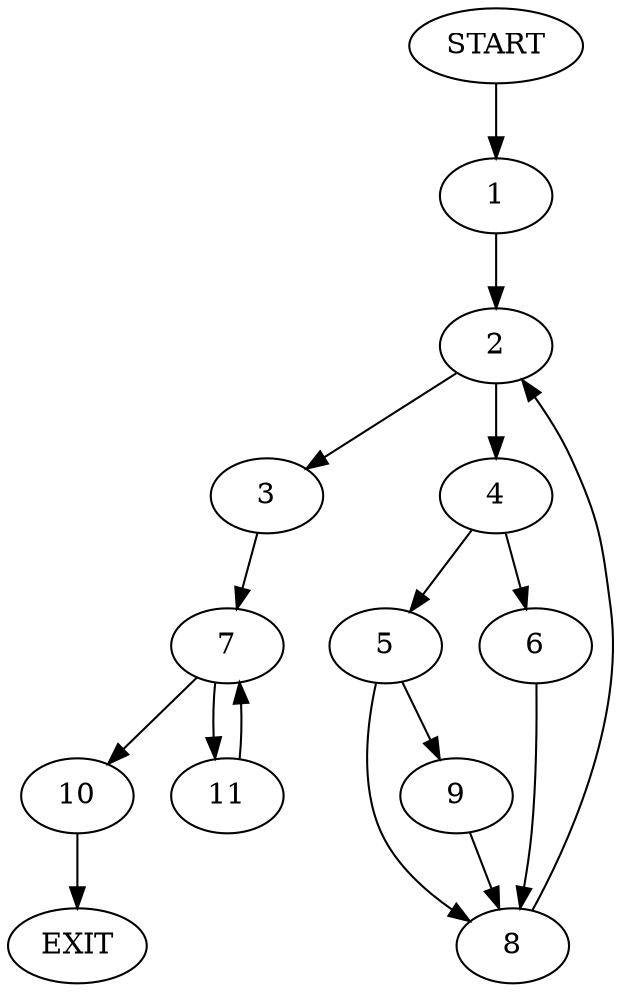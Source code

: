digraph {
0 [label="START"]
12 [label="EXIT"]
0 -> 1
1 -> 2
2 -> 3
2 -> 4
4 -> 5
4 -> 6
3 -> 7
6 -> 8
5 -> 9
5 -> 8
8 -> 2
9 -> 8
7 -> 10
7 -> 11
11 -> 7
10 -> 12
}
